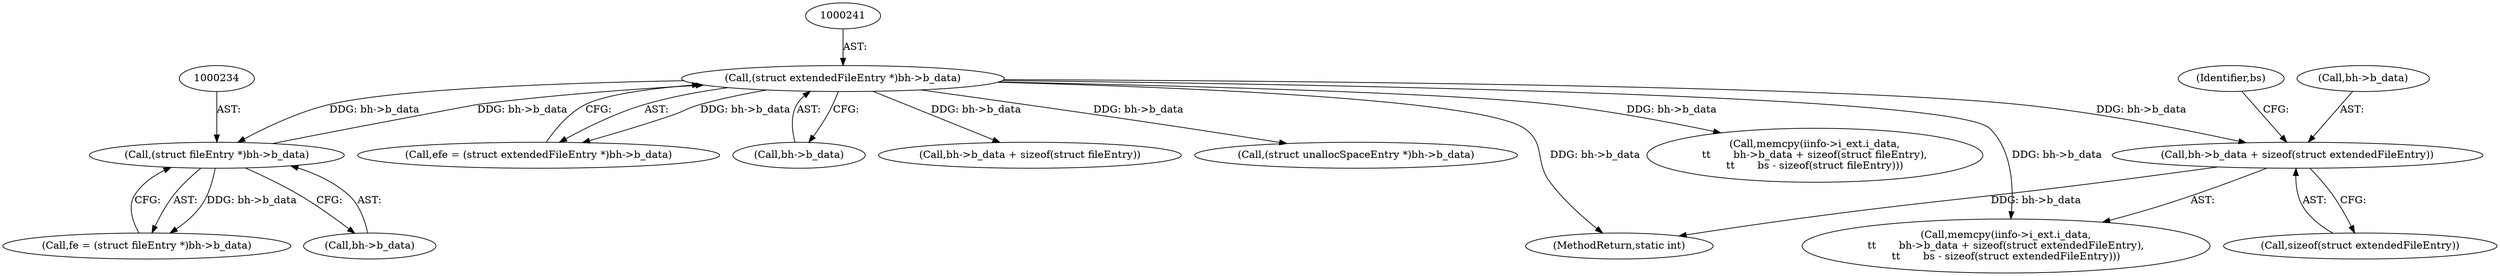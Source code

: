 digraph "0_linux_23b133bdc452aa441fcb9b82cbf6dd05cfd342d0@API" {
"1000448" [label="(Call,bh->b_data + sizeof(struct extendedFileEntry))"];
"1000240" [label="(Call,(struct extendedFileEntry *)bh->b_data)"];
"1000233" [label="(Call,(struct fileEntry *)bh->b_data)"];
"1000238" [label="(Call,efe = (struct extendedFileEntry *)bh->b_data)"];
"1000496" [label="(Call,bh->b_data + sizeof(struct fileEntry))"];
"1000452" [label="(Call,sizeof(struct extendedFileEntry))"];
"1000448" [label="(Call,bh->b_data + sizeof(struct extendedFileEntry))"];
"1000533" [label="(Call,(struct unallocSpaceEntry *)bh->b_data)"];
"1000233" [label="(Call,(struct fileEntry *)bh->b_data)"];
"1000240" [label="(Call,(struct extendedFileEntry *)bh->b_data)"];
"1000242" [label="(Call,bh->b_data)"];
"1000231" [label="(Call,fe = (struct fileEntry *)bh->b_data)"];
"1000455" [label="(Identifier,bs)"];
"1000490" [label="(Call,memcpy(iinfo->i_ext.i_data,\n\t\t       bh->b_data + sizeof(struct fileEntry),\n\t\t       bs - sizeof(struct fileEntry)))"];
"1000442" [label="(Call,memcpy(iinfo->i_ext.i_data,\n\t\t       bh->b_data + sizeof(struct extendedFileEntry),\n\t\t       bs - sizeof(struct extendedFileEntry)))"];
"1000235" [label="(Call,bh->b_data)"];
"1000449" [label="(Call,bh->b_data)"];
"1001231" [label="(MethodReturn,static int)"];
"1000448" -> "1000442"  [label="AST: "];
"1000448" -> "1000452"  [label="CFG: "];
"1000449" -> "1000448"  [label="AST: "];
"1000452" -> "1000448"  [label="AST: "];
"1000455" -> "1000448"  [label="CFG: "];
"1000448" -> "1001231"  [label="DDG: bh->b_data"];
"1000240" -> "1000448"  [label="DDG: bh->b_data"];
"1000240" -> "1000238"  [label="AST: "];
"1000240" -> "1000242"  [label="CFG: "];
"1000241" -> "1000240"  [label="AST: "];
"1000242" -> "1000240"  [label="AST: "];
"1000238" -> "1000240"  [label="CFG: "];
"1000240" -> "1001231"  [label="DDG: bh->b_data"];
"1000240" -> "1000233"  [label="DDG: bh->b_data"];
"1000240" -> "1000238"  [label="DDG: bh->b_data"];
"1000233" -> "1000240"  [label="DDG: bh->b_data"];
"1000240" -> "1000442"  [label="DDG: bh->b_data"];
"1000240" -> "1000490"  [label="DDG: bh->b_data"];
"1000240" -> "1000496"  [label="DDG: bh->b_data"];
"1000240" -> "1000533"  [label="DDG: bh->b_data"];
"1000233" -> "1000231"  [label="AST: "];
"1000233" -> "1000235"  [label="CFG: "];
"1000234" -> "1000233"  [label="AST: "];
"1000235" -> "1000233"  [label="AST: "];
"1000231" -> "1000233"  [label="CFG: "];
"1000233" -> "1000231"  [label="DDG: bh->b_data"];
}
